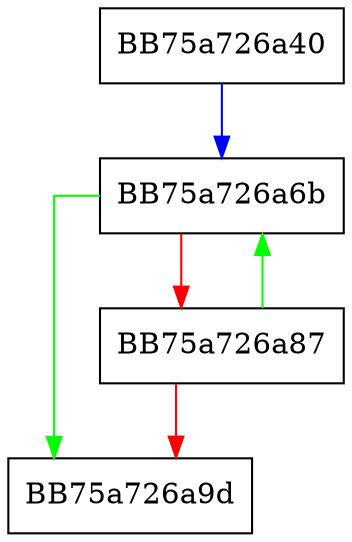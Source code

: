 digraph Reset {
  node [shape="box"];
  graph [splines=ortho];
  BB75a726a40 -> BB75a726a6b [color="blue"];
  BB75a726a6b -> BB75a726a9d [color="green"];
  BB75a726a6b -> BB75a726a87 [color="red"];
  BB75a726a87 -> BB75a726a6b [color="green"];
  BB75a726a87 -> BB75a726a9d [color="red"];
}